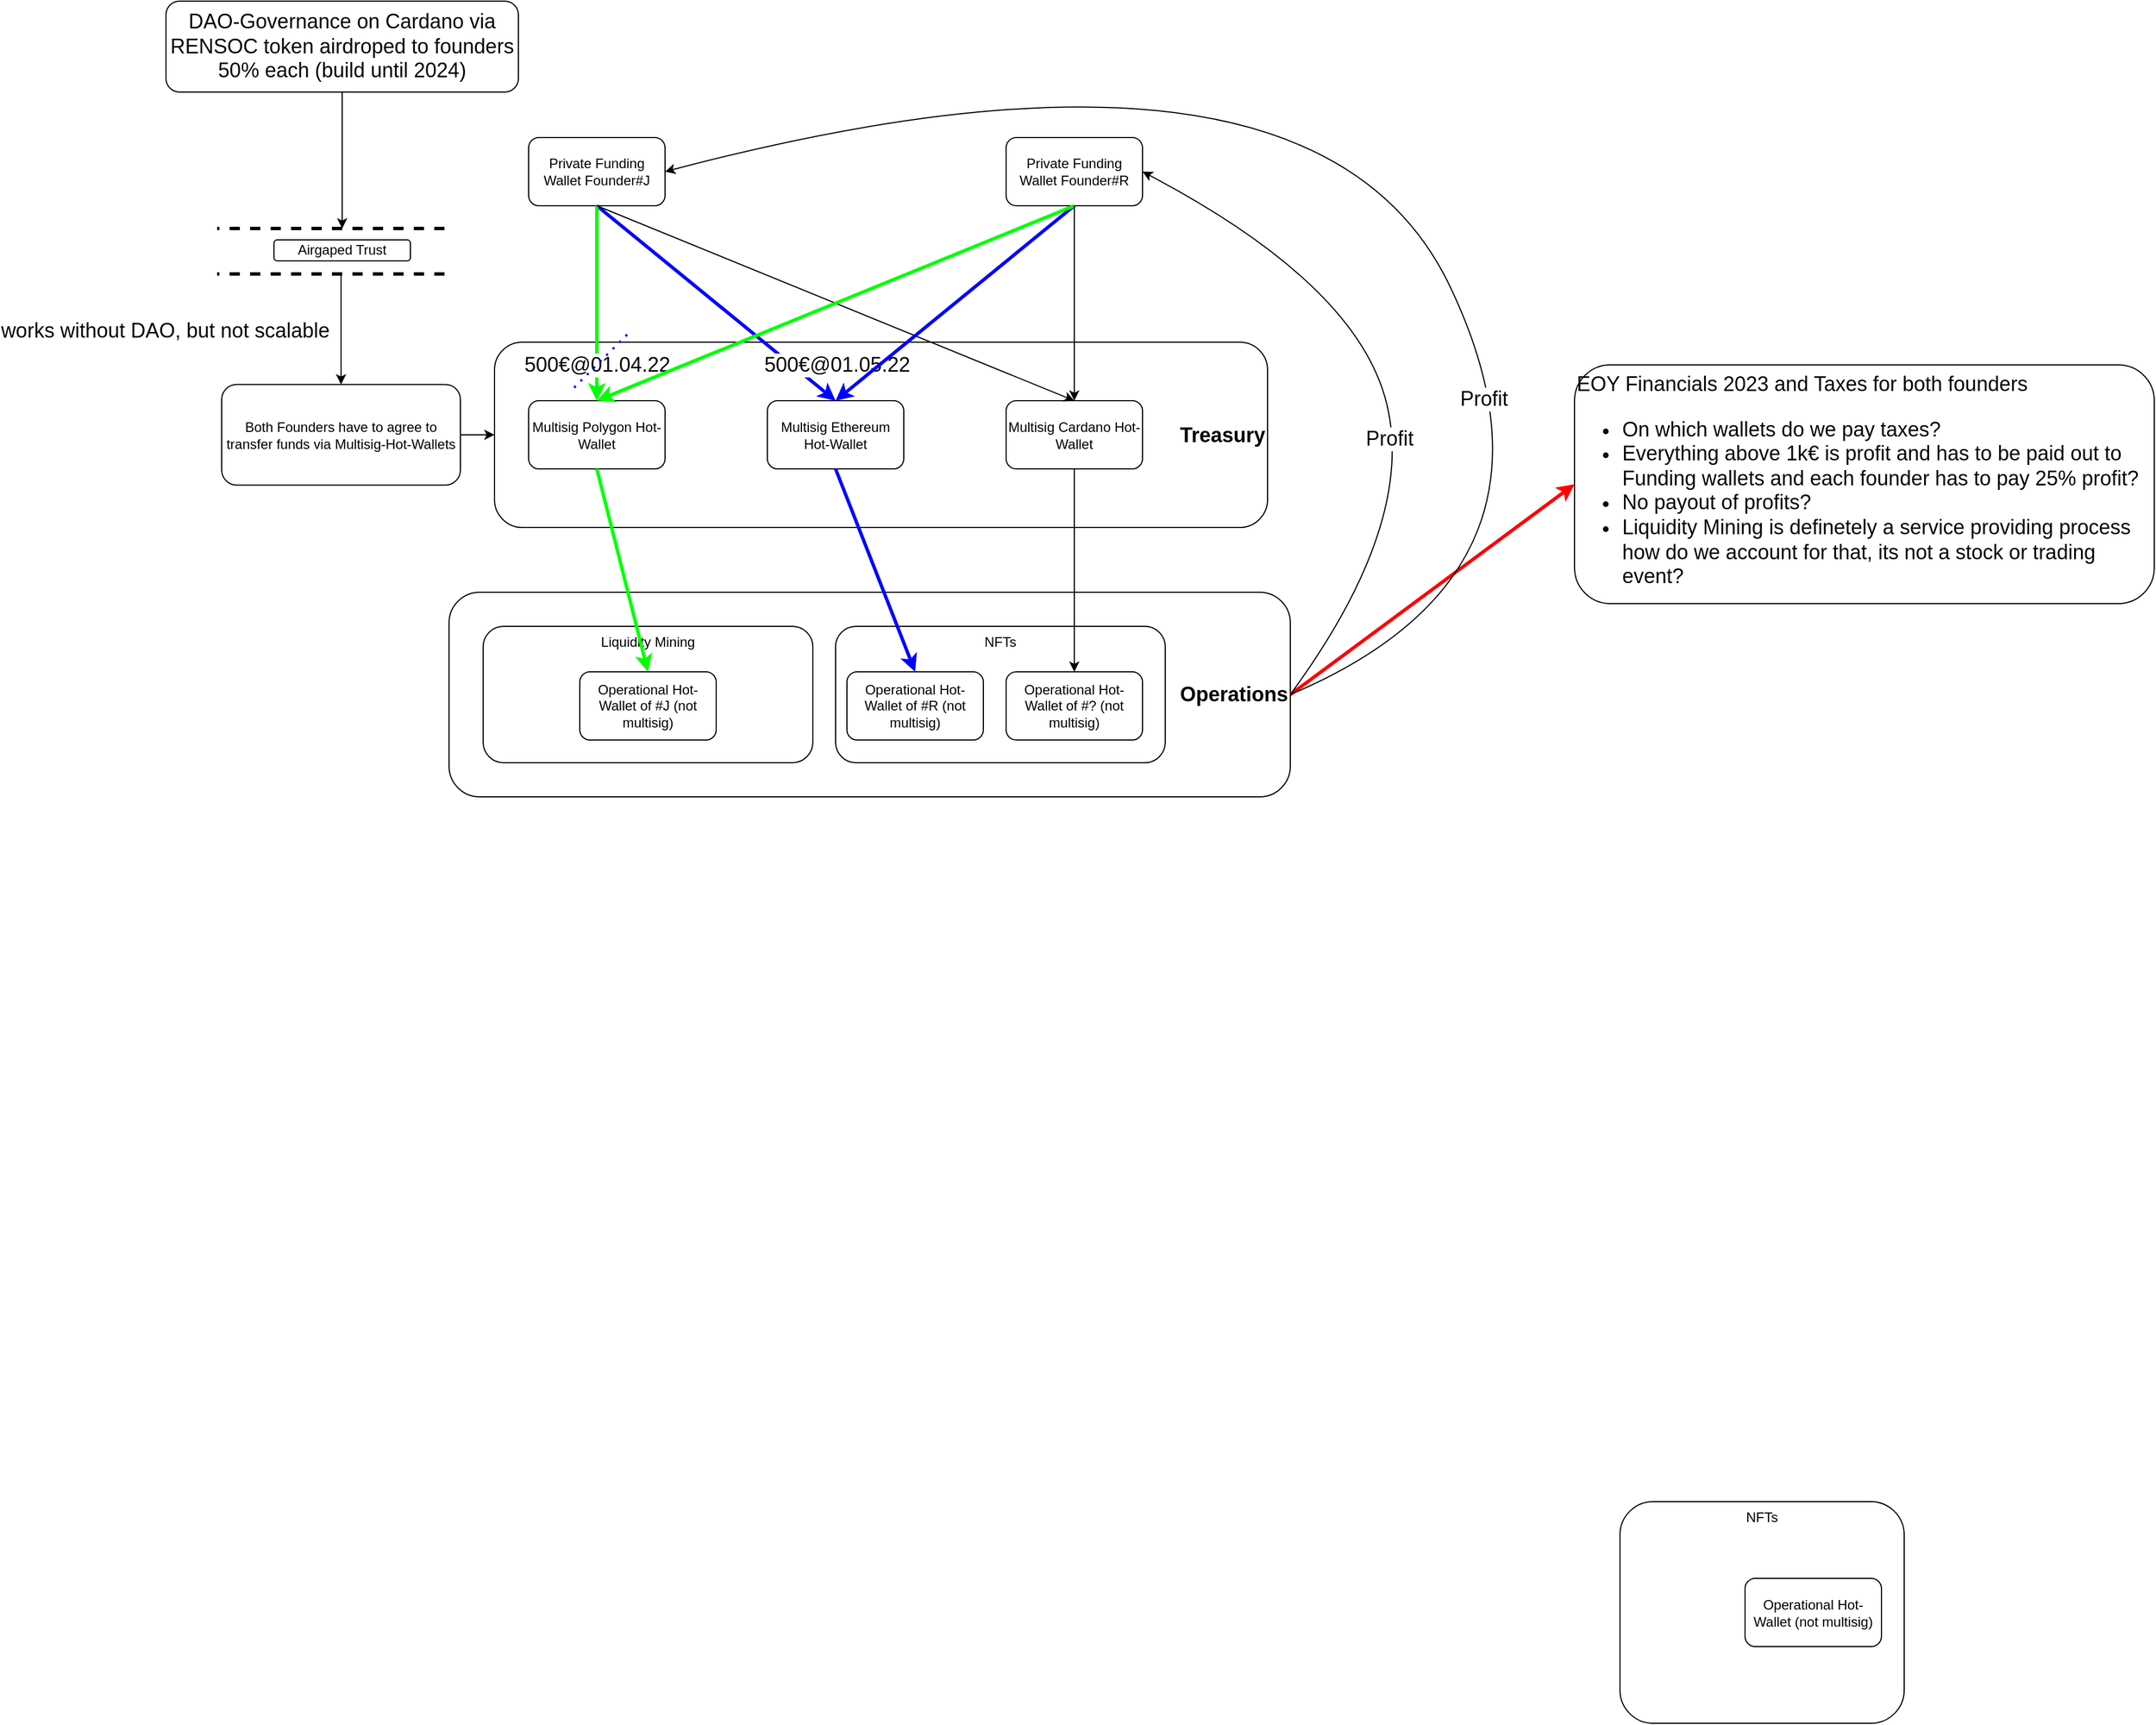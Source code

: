 <mxfile version="20.8.10" type="device"><diagram name="Seite-1" id="reXOlka0RR7HOdJJbHTf"><mxGraphModel dx="2327" dy="899" grid="1" gridSize="10" guides="1" tooltips="1" connect="1" arrows="1" fold="1" page="1" pageScale="1" pageWidth="827" pageHeight="1169" math="0" shadow="0"><root><mxCell id="0"/><mxCell id="1" parent="0"/><mxCell id="ksUGWsf0ZPR4c5a9Apki-6" value="&lt;div style=&quot;&quot;&gt;&lt;b&gt;&lt;font style=&quot;font-size: 18px;&quot;&gt;Treasury&lt;/font&gt;&lt;/b&gt;&lt;/div&gt;" style="rounded=1;whiteSpace=wrap;html=1;align=right;" vertex="1" parent="1"><mxGeometry x="160" y="300" width="680" height="163" as="geometry"/></mxCell><mxCell id="ksUGWsf0ZPR4c5a9Apki-1" value="Private Funding Wallet Founder#J" style="rounded=1;whiteSpace=wrap;html=1;" vertex="1" parent="1"><mxGeometry x="190" y="120" width="120" height="60" as="geometry"/></mxCell><mxCell id="ksUGWsf0ZPR4c5a9Apki-2" value="Private Funding Wallet Founder#R" style="rounded=1;whiteSpace=wrap;html=1;" vertex="1" parent="1"><mxGeometry x="610" y="120" width="120" height="60" as="geometry"/></mxCell><mxCell id="ksUGWsf0ZPR4c5a9Apki-3" value="Multisig Ethereum Hot-Wallet" style="rounded=1;whiteSpace=wrap;html=1;" vertex="1" parent="1"><mxGeometry x="400" y="351.5" width="120" height="60" as="geometry"/></mxCell><mxCell id="ksUGWsf0ZPR4c5a9Apki-4" value="Multisig Polygon Hot-Wallet" style="rounded=1;whiteSpace=wrap;html=1;" vertex="1" parent="1"><mxGeometry x="190" y="351.5" width="120" height="60" as="geometry"/></mxCell><mxCell id="ksUGWsf0ZPR4c5a9Apki-5" value="Multisig Cardano Hot-Wallet" style="rounded=1;whiteSpace=wrap;html=1;" vertex="1" parent="1"><mxGeometry x="610" y="351.5" width="120" height="60" as="geometry"/></mxCell><mxCell id="ksUGWsf0ZPR4c5a9Apki-8" value="" style="endArrow=classic;startArrow=none;html=1;rounded=0;entryX=0.5;entryY=0;entryDx=0;entryDy=0;exitX=0.5;exitY=1;exitDx=0;exitDy=0;strokeColor=#0000FF;strokeWidth=3;startFill=0;" edge="1" parent="1" source="ksUGWsf0ZPR4c5a9Apki-1" target="ksUGWsf0ZPR4c5a9Apki-3"><mxGeometry width="50" height="50" relative="1" as="geometry"><mxPoint x="390" y="340" as="sourcePoint"/><mxPoint x="440" y="290" as="targetPoint"/></mxGeometry></mxCell><mxCell id="ksUGWsf0ZPR4c5a9Apki-41" value="500€@01.05.22" style="edgeLabel;html=1;align=center;verticalAlign=middle;resizable=0;points=[];fontSize=18;fontColor=#050505;" vertex="1" connectable="0" parent="ksUGWsf0ZPR4c5a9Apki-8"><mxGeometry x="-0.202" y="1" relative="1" as="geometry"><mxPoint x="126" y="72" as="offset"/></mxGeometry></mxCell><mxCell id="ksUGWsf0ZPR4c5a9Apki-9" value="" style="endArrow=classic;startArrow=none;html=1;rounded=0;entryX=0.5;entryY=0;entryDx=0;entryDy=0;exitX=0.5;exitY=1;exitDx=0;exitDy=0;fontColor=#050505;strokeColor=#00FF00;strokeWidth=3;startFill=0;" edge="1" parent="1" source="ksUGWsf0ZPR4c5a9Apki-1" target="ksUGWsf0ZPR4c5a9Apki-4"><mxGeometry width="50" height="50" relative="1" as="geometry"><mxPoint x="170" y="180" as="sourcePoint"/><mxPoint x="250" y="180" as="targetPoint"/></mxGeometry></mxCell><mxCell id="ksUGWsf0ZPR4c5a9Apki-38" value="500€@01.04.22" style="edgeLabel;html=1;align=center;verticalAlign=middle;resizable=0;points=[];fontSize=18;fontColor=#050505;" vertex="1" connectable="0" parent="ksUGWsf0ZPR4c5a9Apki-9"><mxGeometry x="-0.373" relative="1" as="geometry"><mxPoint y="86" as="offset"/></mxGeometry></mxCell><mxCell id="ksUGWsf0ZPR4c5a9Apki-10" value="" style="endArrow=classic;startArrow=none;html=1;rounded=0;exitX=0.5;exitY=1;exitDx=0;exitDy=0;entryX=0.5;entryY=0;entryDx=0;entryDy=0;strokeColor=default;startFill=0;" edge="1" parent="1" source="ksUGWsf0ZPR4c5a9Apki-1" target="ksUGWsf0ZPR4c5a9Apki-5"><mxGeometry width="50" height="50" relative="1" as="geometry"><mxPoint x="180" y="190" as="sourcePoint"/><mxPoint x="260" y="190" as="targetPoint"/></mxGeometry></mxCell><mxCell id="ksUGWsf0ZPR4c5a9Apki-11" value="" style="endArrow=classic;startArrow=none;html=1;rounded=0;entryX=0.5;entryY=0;entryDx=0;entryDy=0;exitX=0.5;exitY=1;exitDx=0;exitDy=0;strokeColor=#0000FF;strokeWidth=3;startFill=0;" edge="1" parent="1" source="ksUGWsf0ZPR4c5a9Apki-2" target="ksUGWsf0ZPR4c5a9Apki-3"><mxGeometry width="50" height="50" relative="1" as="geometry"><mxPoint x="190" y="200" as="sourcePoint"/><mxPoint x="270" y="200" as="targetPoint"/></mxGeometry></mxCell><mxCell id="ksUGWsf0ZPR4c5a9Apki-12" value="" style="endArrow=classic;startArrow=none;html=1;rounded=0;entryX=0.5;entryY=0;entryDx=0;entryDy=0;exitX=0.5;exitY=1;exitDx=0;exitDy=0;strokeColor=#00FF00;strokeWidth=3;startFill=0;" edge="1" parent="1" source="ksUGWsf0ZPR4c5a9Apki-2" target="ksUGWsf0ZPR4c5a9Apki-4"><mxGeometry width="50" height="50" relative="1" as="geometry"><mxPoint x="200" y="210" as="sourcePoint"/><mxPoint x="280" y="210" as="targetPoint"/></mxGeometry></mxCell><mxCell id="ksUGWsf0ZPR4c5a9Apki-21" value="&lt;div style=&quot;&quot;&gt;&lt;b&gt;&lt;font style=&quot;font-size: 18px;&quot;&gt;Operations&lt;/font&gt;&lt;/b&gt;&lt;/div&gt;" style="rounded=1;whiteSpace=wrap;html=1;align=right;" vertex="1" parent="1"><mxGeometry x="120" y="520" width="740" height="180" as="geometry"/></mxCell><mxCell id="ksUGWsf0ZPR4c5a9Apki-13" value="" style="endArrow=classic;startArrow=none;html=1;rounded=0;entryX=0.5;entryY=0;entryDx=0;entryDy=0;exitX=0.5;exitY=1;exitDx=0;exitDy=0;strokeColor=default;startFill=0;" edge="1" parent="1" source="ksUGWsf0ZPR4c5a9Apki-2" target="ksUGWsf0ZPR4c5a9Apki-5"><mxGeometry width="50" height="50" relative="1" as="geometry"><mxPoint x="210" y="220" as="sourcePoint"/><mxPoint x="290" y="220" as="targetPoint"/></mxGeometry></mxCell><mxCell id="ksUGWsf0ZPR4c5a9Apki-17" value="Liquidity Mining" style="rounded=1;whiteSpace=wrap;html=1;align=center;verticalAlign=top;" vertex="1" parent="1"><mxGeometry x="150" y="550" width="290" height="120" as="geometry"/></mxCell><mxCell id="ksUGWsf0ZPR4c5a9Apki-16" value="NFTs" style="rounded=1;whiteSpace=wrap;html=1;align=center;verticalAlign=top;" vertex="1" parent="1"><mxGeometry x="1150" y="1320" width="250" height="195" as="geometry"/></mxCell><mxCell id="ksUGWsf0ZPR4c5a9Apki-19" value="" style="endArrow=classic;html=1;rounded=0;entryX=0;entryY=0.5;entryDx=0;entryDy=0;exitX=1;exitY=0.5;exitDx=0;exitDy=0;" edge="1" parent="1" source="ksUGWsf0ZPR4c5a9Apki-20" target="ksUGWsf0ZPR4c5a9Apki-6"><mxGeometry width="50" height="50" relative="1" as="geometry"><mxPoint x="300" y="560" as="sourcePoint"/><mxPoint x="440" y="280" as="targetPoint"/></mxGeometry></mxCell><mxCell id="ksUGWsf0ZPR4c5a9Apki-20" value="Both Founders have to agree to transfer funds via Multisig-Hot-Wallets" style="rounded=1;whiteSpace=wrap;html=1;" vertex="1" parent="1"><mxGeometry x="-80" y="337.25" width="210" height="88.5" as="geometry"/></mxCell><mxCell id="ksUGWsf0ZPR4c5a9Apki-22" value="Operational Hot-Wallet of #J (not multisig)" style="rounded=1;whiteSpace=wrap;html=1;" vertex="1" parent="1"><mxGeometry x="235" y="590" width="120" height="60" as="geometry"/></mxCell><mxCell id="ksUGWsf0ZPR4c5a9Apki-23" value="" style="endArrow=classic;startArrow=none;html=1;rounded=0;entryX=0.5;entryY=0;entryDx=0;entryDy=0;exitX=0.5;exitY=1;exitDx=0;exitDy=0;strokeWidth=3;strokeColor=#00FF00;startFill=0;" edge="1" parent="1" source="ksUGWsf0ZPR4c5a9Apki-4" target="ksUGWsf0ZPR4c5a9Apki-22"><mxGeometry width="50" height="50" relative="1" as="geometry"><mxPoint x="330.0" y="260" as="sourcePoint"/><mxPoint x="300.0" y="370" as="targetPoint"/></mxGeometry></mxCell><mxCell id="ksUGWsf0ZPR4c5a9Apki-24" value="Operational Hot-Wallet (not multisig)" style="rounded=1;whiteSpace=wrap;html=1;" vertex="1" parent="1"><mxGeometry x="1260" y="1387.5" width="120" height="60" as="geometry"/></mxCell><mxCell id="ksUGWsf0ZPR4c5a9Apki-28" value="NFTs" style="rounded=1;whiteSpace=wrap;html=1;align=center;verticalAlign=top;" vertex="1" parent="1"><mxGeometry x="460" y="550" width="290" height="120" as="geometry"/></mxCell><mxCell id="ksUGWsf0ZPR4c5a9Apki-29" value="Operational Hot-Wallet of #R (not multisig)" style="rounded=1;whiteSpace=wrap;html=1;" vertex="1" parent="1"><mxGeometry x="470" y="590" width="120" height="60" as="geometry"/></mxCell><mxCell id="ksUGWsf0ZPR4c5a9Apki-30" value="" style="endArrow=classic;startArrow=none;html=1;rounded=0;entryX=0.5;entryY=0;entryDx=0;entryDy=0;exitX=0.5;exitY=1;exitDx=0;exitDy=0;strokeWidth=3;strokeColor=#0000FF;startFill=0;" edge="1" parent="1" source="ksUGWsf0ZPR4c5a9Apki-3" target="ksUGWsf0ZPR4c5a9Apki-29"><mxGeometry width="50" height="50" relative="1" as="geometry"><mxPoint x="640" y="430" as="sourcePoint"/><mxPoint x="290.0" y="610" as="targetPoint"/></mxGeometry></mxCell><mxCell id="ksUGWsf0ZPR4c5a9Apki-31" value="Operational Hot-Wallet of #? (not multisig)" style="rounded=1;whiteSpace=wrap;html=1;" vertex="1" parent="1"><mxGeometry x="610" y="590" width="120" height="60" as="geometry"/></mxCell><mxCell id="ksUGWsf0ZPR4c5a9Apki-32" value="" style="endArrow=classic;startArrow=none;html=1;rounded=0;entryX=0.5;entryY=0;entryDx=0;entryDy=0;exitX=0.5;exitY=1;exitDx=0;exitDy=0;startFill=0;" edge="1" parent="1" source="ksUGWsf0ZPR4c5a9Apki-5" target="ksUGWsf0ZPR4c5a9Apki-31"><mxGeometry width="50" height="50" relative="1" as="geometry"><mxPoint x="470.0" y="430" as="sourcePoint"/><mxPoint x="460.0" y="600" as="targetPoint"/></mxGeometry></mxCell><mxCell id="ksUGWsf0ZPR4c5a9Apki-33" value="EOY Financials 2023 and Taxes for both founders&lt;br&gt;&lt;ul&gt;&lt;li&gt;On which wallets do we pay taxes?&lt;/li&gt;&lt;li&gt;Everything above 1k€ is profit and has to be paid out to Funding wallets and each founder has to pay 25% profit?&lt;/li&gt;&lt;li&gt;No payout of profits?&lt;/li&gt;&lt;li&gt;Liquidity Mining is definetely a service providing process how do we account for that, its not a stock or trading event?&lt;/li&gt;&lt;/ul&gt;" style="rounded=1;whiteSpace=wrap;html=1;fontSize=18;fontColor=#050505;verticalAlign=top;align=left;" vertex="1" parent="1"><mxGeometry x="1110" y="320" width="510" height="210" as="geometry"/></mxCell><mxCell id="ksUGWsf0ZPR4c5a9Apki-34" value="" style="endArrow=none;startArrow=classic;html=1;rounded=0;strokeWidth=3;strokeColor=#FF0000;endFill=0;exitX=0;exitY=0.5;exitDx=0;exitDy=0;" edge="1" parent="1" source="ksUGWsf0ZPR4c5a9Apki-33"><mxGeometry width="50" height="50" relative="1" as="geometry"><mxPoint x="550" y="730" as="sourcePoint"/><mxPoint x="860" y="610" as="targetPoint"/></mxGeometry></mxCell><mxCell id="ksUGWsf0ZPR4c5a9Apki-43" value="DAO-Governance on Cardano via RENSOC token airdroped to founders 50% each (build until 2024)" style="rounded=1;whiteSpace=wrap;html=1;fontSize=18;fontColor=#050505;" vertex="1" parent="1"><mxGeometry x="-129" width="310" height="80" as="geometry"/></mxCell><mxCell id="ksUGWsf0ZPR4c5a9Apki-47" value="" style="endArrow=none;dashed=1;html=1;rounded=0;strokeColor=#000000;strokeWidth=3;fontSize=18;fontColor=#050505;" edge="1" parent="1"><mxGeometry width="50" height="50" relative="1" as="geometry"><mxPoint x="116" y="240" as="sourcePoint"/><mxPoint x="-84" y="240" as="targetPoint"/></mxGeometry></mxCell><mxCell id="ksUGWsf0ZPR4c5a9Apki-48" value="" style="endArrow=none;dashed=1;html=1;rounded=0;strokeColor=#000000;strokeWidth=3;fontSize=18;fontColor=#050505;" edge="1" parent="1"><mxGeometry width="50" height="50" relative="1" as="geometry"><mxPoint x="116" y="200" as="sourcePoint"/><mxPoint x="-84" y="200" as="targetPoint"/></mxGeometry></mxCell><mxCell id="ksUGWsf0ZPR4c5a9Apki-50" value="" style="endArrow=classic;html=1;rounded=0;strokeColor=#000000;strokeWidth=1;fontSize=18;fontColor=#050505;exitX=0.5;exitY=1;exitDx=0;exitDy=0;" edge="1" parent="1" source="ksUGWsf0ZPR4c5a9Apki-43"><mxGeometry width="50" height="50" relative="1" as="geometry"><mxPoint x="406" y="50" as="sourcePoint"/><mxPoint x="26" y="200" as="targetPoint"/></mxGeometry></mxCell><mxCell id="ksUGWsf0ZPR4c5a9Apki-51" value="" style="endArrow=none;dashed=1;html=1;dashPattern=1 3;strokeWidth=2;rounded=0;strokeColor=#0000FF;fontSize=18;fontColor=#050505;" edge="1" parent="1"><mxGeometry width="50" height="50" relative="1" as="geometry"><mxPoint x="230" y="340" as="sourcePoint"/><mxPoint x="280" y="290" as="targetPoint"/></mxGeometry></mxCell><mxCell id="ksUGWsf0ZPR4c5a9Apki-52" value="works without DAO, but not scalable" style="endArrow=classic;html=1;rounded=0;strokeColor=#000000;strokeWidth=1;fontSize=18;fontColor=#050505;entryX=0.5;entryY=0;entryDx=0;entryDy=0;" edge="1" parent="1" target="ksUGWsf0ZPR4c5a9Apki-20"><mxGeometry x="0.028" y="-155" width="50" height="50" relative="1" as="geometry"><mxPoint x="25" y="240" as="sourcePoint"/><mxPoint x="80" y="210" as="targetPoint"/><mxPoint as="offset"/></mxGeometry></mxCell><mxCell id="ksUGWsf0ZPR4c5a9Apki-53" value="Airgaped Trust" style="rounded=1;whiteSpace=wrap;html=1;" vertex="1" parent="1"><mxGeometry x="-34" y="210" width="120" height="18.5" as="geometry"/></mxCell><mxCell id="ksUGWsf0ZPR4c5a9Apki-60" value="" style="curved=1;endArrow=classic;html=1;rounded=0;strokeColor=#000000;strokeWidth=1;fontSize=18;fontColor=#050505;exitX=1;exitY=0.5;exitDx=0;exitDy=0;entryX=1;entryY=0.5;entryDx=0;entryDy=0;" edge="1" parent="1" source="ksUGWsf0ZPR4c5a9Apki-21" target="ksUGWsf0ZPR4c5a9Apki-1"><mxGeometry width="50" height="50" relative="1" as="geometry"><mxPoint x="1110" y="490" as="sourcePoint"/><mxPoint x="1160" y="440" as="targetPoint"/><Array as="points"><mxPoint x="1120" y="500"/><mxPoint x="880"/></Array></mxGeometry></mxCell><mxCell id="ksUGWsf0ZPR4c5a9Apki-64" value="Profit" style="edgeLabel;html=1;align=center;verticalAlign=middle;resizable=0;points=[];fontSize=18;fontColor=#050505;" vertex="1" connectable="0" parent="ksUGWsf0ZPR4c5a9Apki-60"><mxGeometry x="-0.36" y="16" relative="1" as="geometry"><mxPoint as="offset"/></mxGeometry></mxCell><mxCell id="ksUGWsf0ZPR4c5a9Apki-61" value="" style="curved=1;endArrow=classic;html=1;rounded=0;strokeColor=#000000;strokeWidth=1;fontSize=18;fontColor=#050505;exitX=1;exitY=0.5;exitDx=0;exitDy=0;entryX=1;entryY=0.5;entryDx=0;entryDy=0;" edge="1" parent="1" source="ksUGWsf0ZPR4c5a9Apki-21" target="ksUGWsf0ZPR4c5a9Apki-2"><mxGeometry width="50" height="50" relative="1" as="geometry"><mxPoint x="870" y="620" as="sourcePoint"/><mxPoint x="320" y="160" as="targetPoint"/><Array as="points"><mxPoint x="970" y="460"/><mxPoint x="920" y="250"/></Array></mxGeometry></mxCell><mxCell id="ksUGWsf0ZPR4c5a9Apki-63" value="Profit" style="edgeLabel;html=1;align=center;verticalAlign=middle;resizable=0;points=[];fontSize=18;fontColor=#050505;" vertex="1" connectable="0" parent="ksUGWsf0ZPR4c5a9Apki-61"><mxGeometry x="-0.141" y="5" relative="1" as="geometry"><mxPoint as="offset"/></mxGeometry></mxCell></root></mxGraphModel></diagram></mxfile>